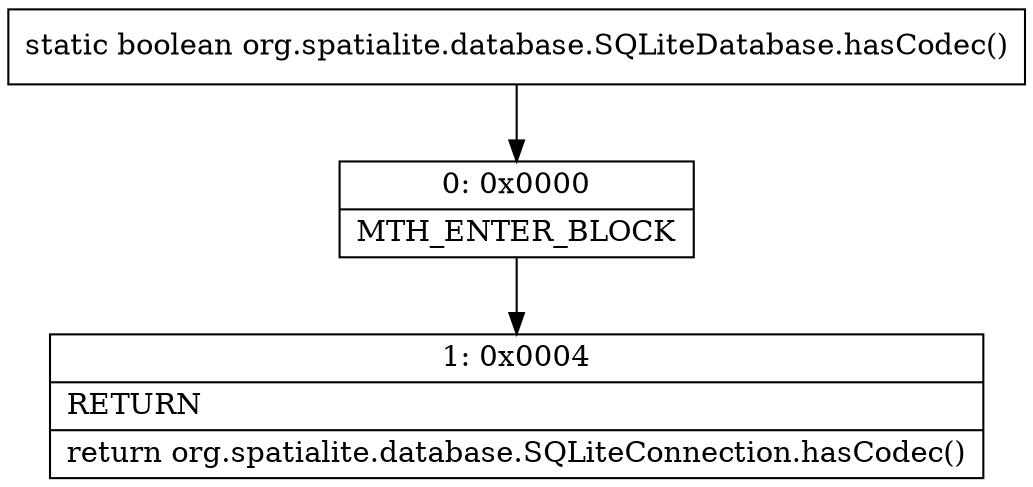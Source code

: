 digraph "CFG fororg.spatialite.database.SQLiteDatabase.hasCodec()Z" {
Node_0 [shape=record,label="{0\:\ 0x0000|MTH_ENTER_BLOCK\l}"];
Node_1 [shape=record,label="{1\:\ 0x0004|RETURN\l|return org.spatialite.database.SQLiteConnection.hasCodec()\l}"];
MethodNode[shape=record,label="{static boolean org.spatialite.database.SQLiteDatabase.hasCodec() }"];
MethodNode -> Node_0;
Node_0 -> Node_1;
}

